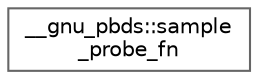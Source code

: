 digraph "Graphical Class Hierarchy"
{
 // LATEX_PDF_SIZE
  bgcolor="transparent";
  edge [fontname=Helvetica,fontsize=10,labelfontname=Helvetica,labelfontsize=10];
  node [fontname=Helvetica,fontsize=10,shape=box,height=0.2,width=0.4];
  rankdir="LR";
  Node0 [id="Node000000",label="__gnu_pbds::sample\l_probe_fn",height=0.2,width=0.4,color="grey40", fillcolor="white", style="filled",URL="$class____gnu__pbds_1_1sample__probe__fn.html",tooltip="A sample probe policy."];
}

